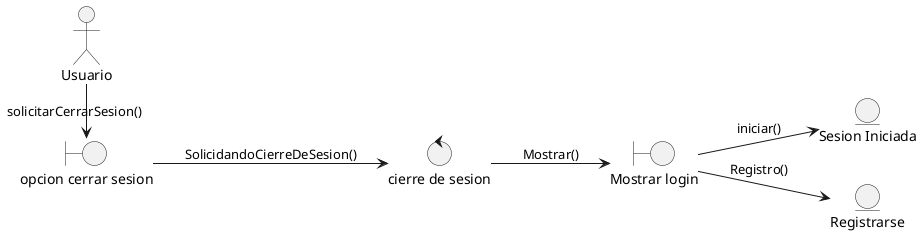 @startuml DiagramaDeColaboracionDeCerrarSesion
left to right direction

:Usuario: as Usuario

boundary "opcion cerrar sesion" as cerrar
control "cierre de sesion" as verificacion
boundary "Mostrar login" as mostrar
entity "Sesion Iniciada" as iniciar
entity "Registrarse" as registro


Usuario-> cerrar: "solicitarCerrarSesion()"
cerrar--> verificacion: "SolicidandoCierreDeSesion()"
verificacion --> mostrar: "Mostrar()"
mostrar --> iniciar:"iniciar()"
mostrar --> registro: "Registro()"


@enduml